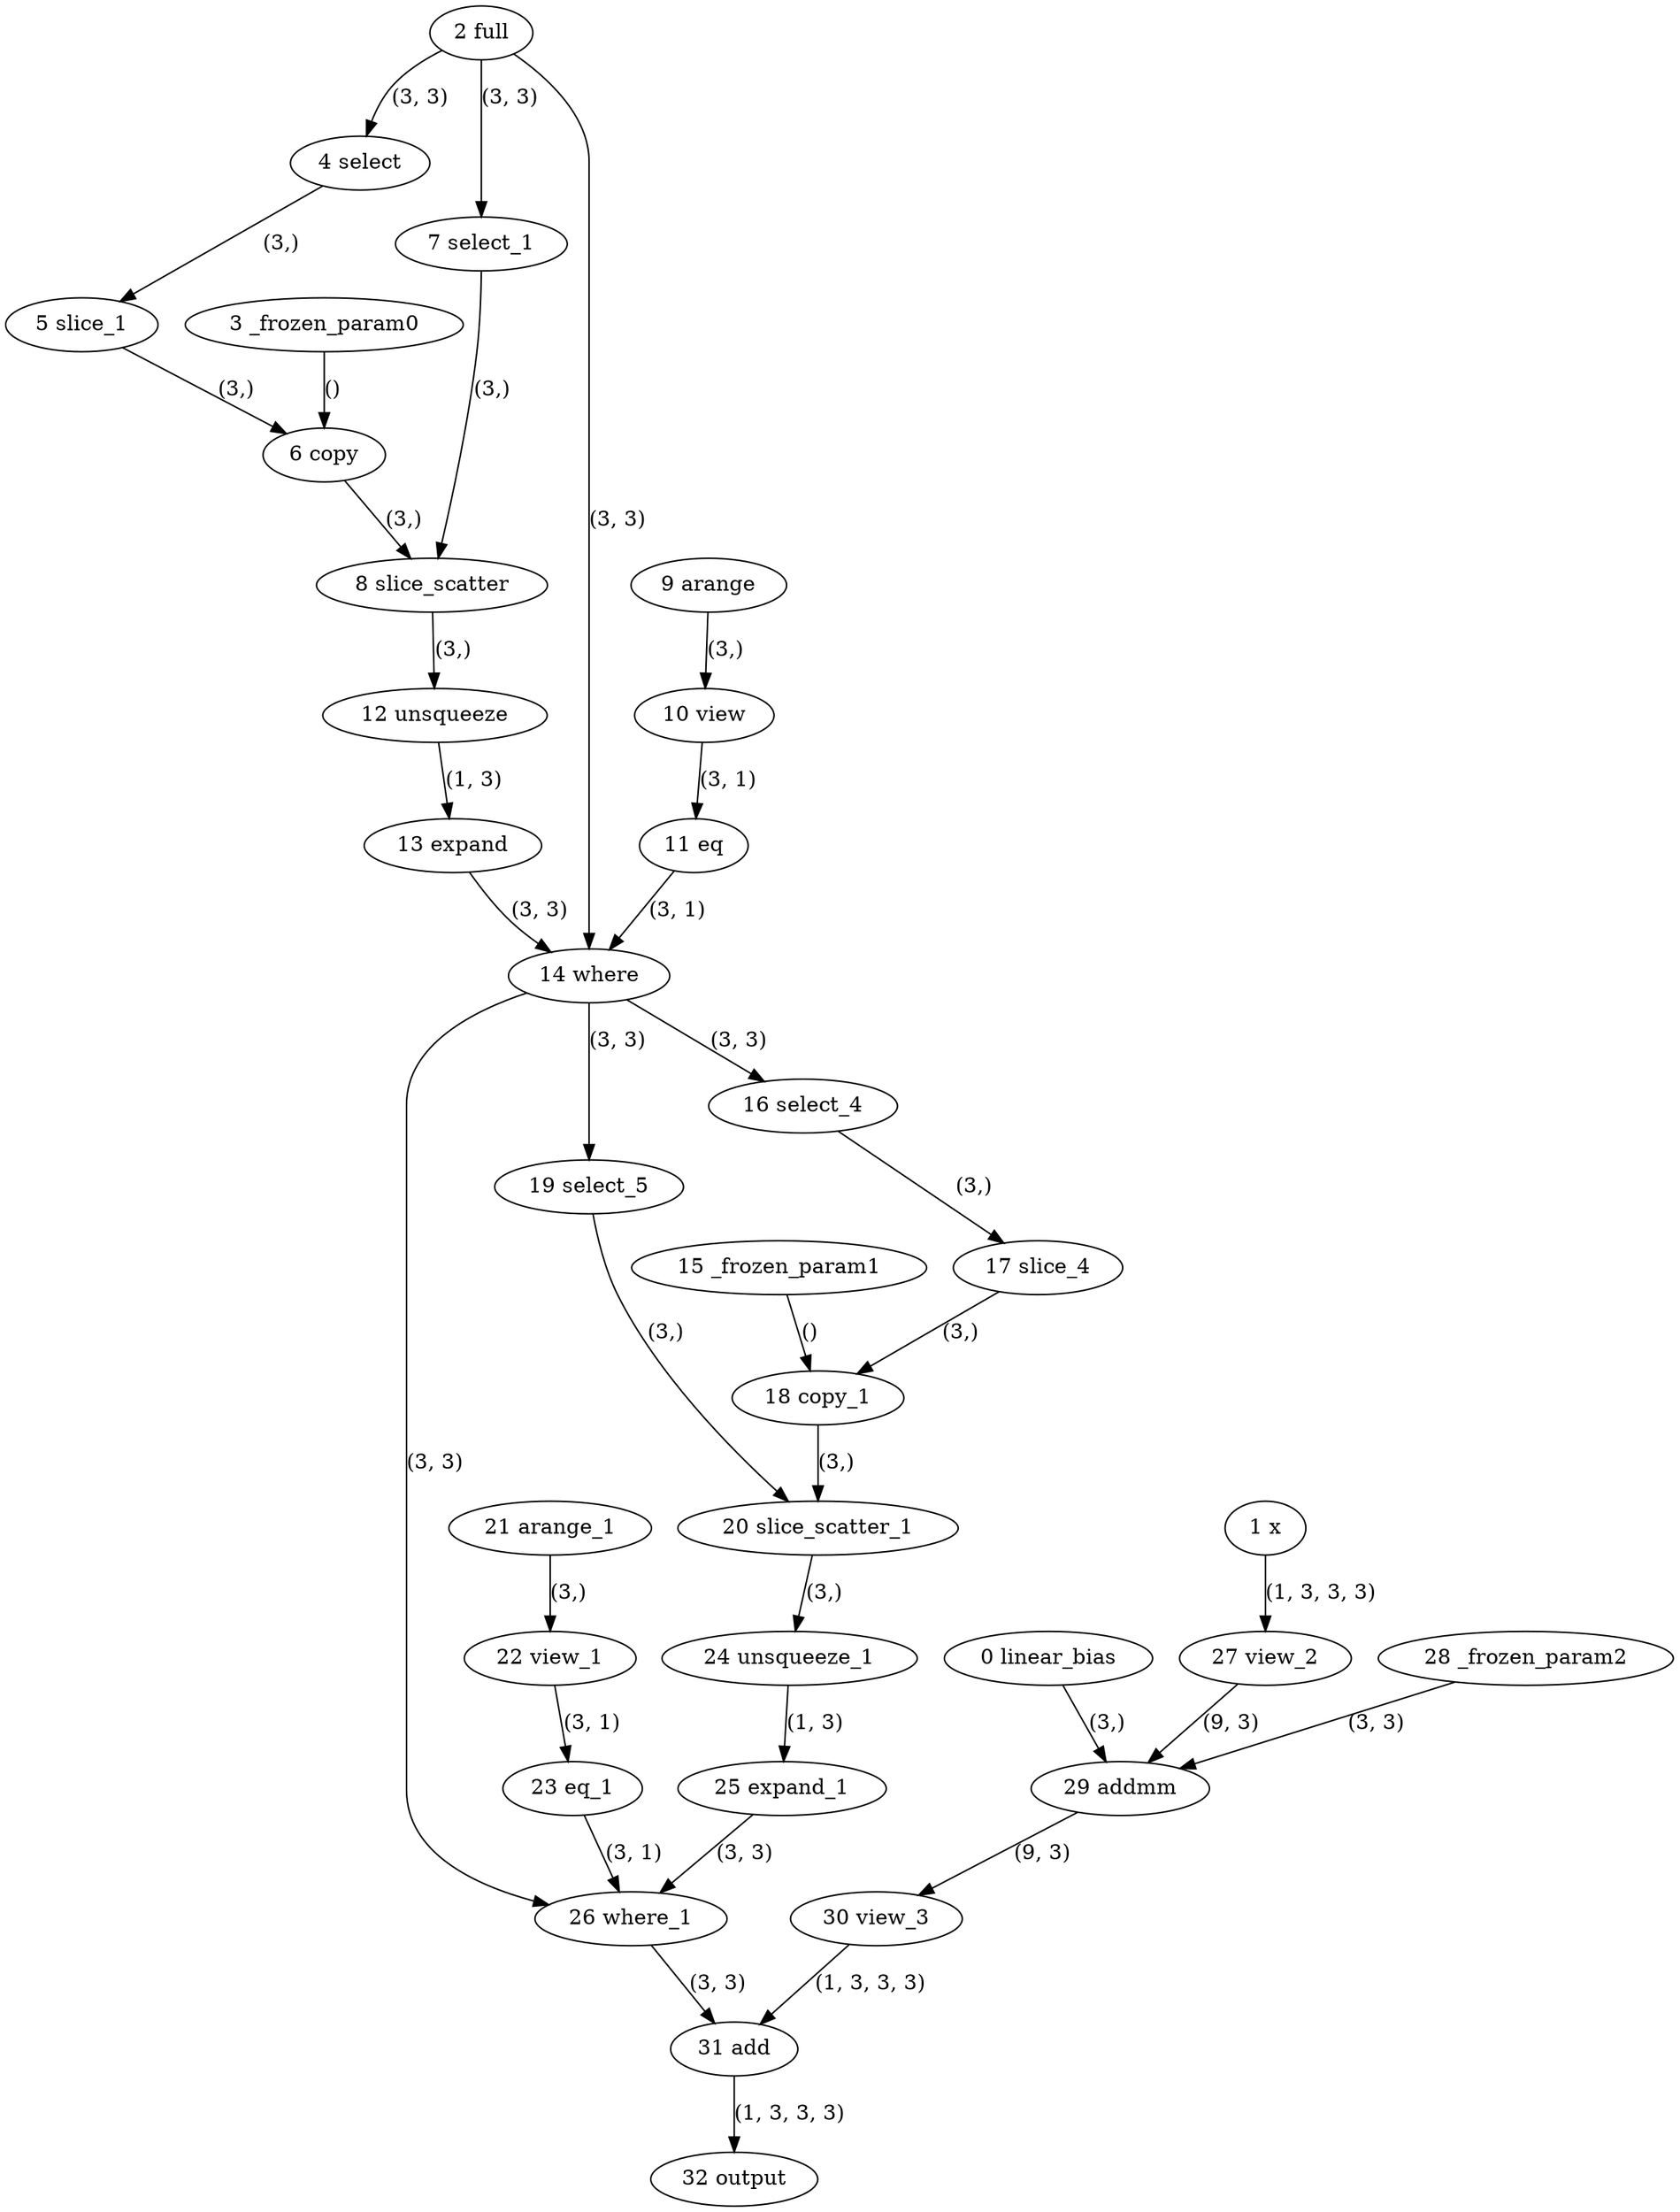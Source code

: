 strict digraph  {
"0 linear_bias" [id=0, type=get_attr];
"1 x" [id=1, type=input];
"2 full" [id=2, type=full];
"3 _frozen_param0" [id=3, type=get_attr];
"4 select" [id=4, type=select];
"5 slice_1" [id=5, type=slice];
"6 copy" [id=6, type=copy];
"7 select_1" [id=7, type=select];
"8 slice_scatter" [id=8, type=slice_scatter];
"9 arange" [id=9, type=arange];
"10 view" [id=10, type=view];
"11 eq" [id=11, type=eq];
"12 unsqueeze" [id=12, type=unsqueeze];
"13 expand" [id=13, type=expand];
"14 where" [id=14, type=where];
"15 _frozen_param1" [id=15, type=get_attr];
"16 select_4" [id=16, type=select];
"17 slice_4" [id=17, type=slice];
"18 copy_1" [id=18, type=copy];
"19 select_5" [id=19, type=select];
"20 slice_scatter_1" [id=20, type=slice_scatter];
"21 arange_1" [id=21, type=arange];
"22 view_1" [id=22, type=view];
"23 eq_1" [id=23, type=eq];
"24 unsqueeze_1" [id=24, type=unsqueeze];
"25 expand_1" [id=25, type=expand];
"26 where_1" [id=26, type=where];
"27 view_2" [id=27, type=view];
"28 _frozen_param2" [id=28, type=get_attr];
"29 addmm" [id=29, type=addmm];
"30 view_3" [id=30, type=view];
"31 add" [id=31, type=add];
"32 output" [id=32, type=output];
"0 linear_bias" -> "29 addmm"  [label="(3,)", style=solid];
"1 x" -> "27 view_2"  [label="(1, 3, 3, 3)", style=solid];
"2 full" -> "4 select"  [label="(3, 3)", style=solid];
"2 full" -> "7 select_1"  [label="(3, 3)", style=solid];
"2 full" -> "14 where"  [label="(3, 3)", style=solid];
"3 _frozen_param0" -> "6 copy"  [label="()", style=solid];
"4 select" -> "5 slice_1"  [label="(3,)", style=solid];
"5 slice_1" -> "6 copy"  [label="(3,)", style=solid];
"6 copy" -> "8 slice_scatter"  [label="(3,)", style=solid];
"7 select_1" -> "8 slice_scatter"  [label="(3,)", style=solid];
"8 slice_scatter" -> "12 unsqueeze"  [label="(3,)", style=solid];
"9 arange" -> "10 view"  [label="(3,)", style=solid];
"10 view" -> "11 eq"  [label="(3, 1)", style=solid];
"11 eq" -> "14 where"  [label="(3, 1)", style=solid];
"12 unsqueeze" -> "13 expand"  [label="(1, 3)", style=solid];
"13 expand" -> "14 where"  [label="(3, 3)", style=solid];
"14 where" -> "16 select_4"  [label="(3, 3)", style=solid];
"14 where" -> "19 select_5"  [label="(3, 3)", style=solid];
"14 where" -> "26 where_1"  [label="(3, 3)", style=solid];
"15 _frozen_param1" -> "18 copy_1"  [label="()", style=solid];
"16 select_4" -> "17 slice_4"  [label="(3,)", style=solid];
"17 slice_4" -> "18 copy_1"  [label="(3,)", style=solid];
"18 copy_1" -> "20 slice_scatter_1"  [label="(3,)", style=solid];
"19 select_5" -> "20 slice_scatter_1"  [label="(3,)", style=solid];
"20 slice_scatter_1" -> "24 unsqueeze_1"  [label="(3,)", style=solid];
"21 arange_1" -> "22 view_1"  [label="(3,)", style=solid];
"22 view_1" -> "23 eq_1"  [label="(3, 1)", style=solid];
"23 eq_1" -> "26 where_1"  [label="(3, 1)", style=solid];
"24 unsqueeze_1" -> "25 expand_1"  [label="(1, 3)", style=solid];
"25 expand_1" -> "26 where_1"  [label="(3, 3)", style=solid];
"26 where_1" -> "31 add"  [label="(3, 3)", style=solid];
"27 view_2" -> "29 addmm"  [label="(9, 3)", style=solid];
"28 _frozen_param2" -> "29 addmm"  [label="(3, 3)", style=solid];
"29 addmm" -> "30 view_3"  [label="(9, 3)", style=solid];
"30 view_3" -> "31 add"  [label="(1, 3, 3, 3)", style=solid];
"31 add" -> "32 output"  [label="(1, 3, 3, 3)", style=solid];
}
